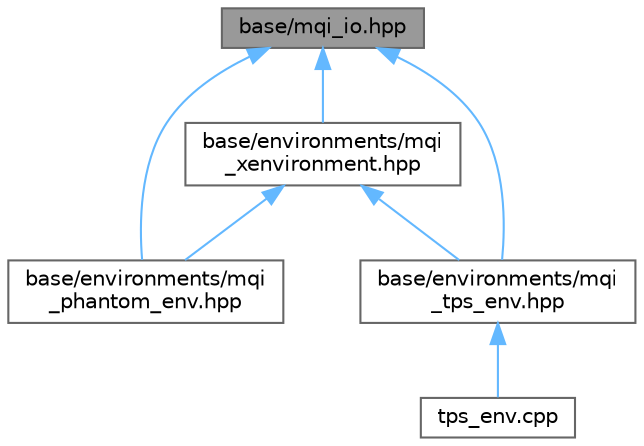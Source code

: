 digraph "base/mqi_io.hpp"
{
 // LATEX_PDF_SIZE
  bgcolor="transparent";
  edge [fontname=Helvetica,fontsize=10,labelfontname=Helvetica,labelfontsize=10];
  node [fontname=Helvetica,fontsize=10,shape=box,height=0.2,width=0.4];
  Node1 [id="Node000001",label="base/mqi_io.hpp",height=0.2,width=0.4,color="gray40", fillcolor="grey60", style="filled", fontcolor="black",tooltip="Defines a collection of functions for saving simulation data to various file formats."];
  Node1 -> Node2 [id="edge1_Node000001_Node000002",dir="back",color="steelblue1",style="solid",tooltip=" "];
  Node2 [id="Node000002",label="base/environments/mqi\l_phantom_env.hpp",height=0.2,width=0.4,color="grey40", fillcolor="white", style="filled",URL="$mqi__phantom__env_8hpp.html",tooltip=" "];
  Node1 -> Node3 [id="edge2_Node000001_Node000003",dir="back",color="steelblue1",style="solid",tooltip=" "];
  Node3 [id="Node000003",label="base/environments/mqi\l_tps_env.hpp",height=0.2,width=0.4,color="grey40", fillcolor="white", style="filled",URL="$mqi__tps__env_8hpp.html",tooltip=" "];
  Node3 -> Node4 [id="edge3_Node000003_Node000004",dir="back",color="steelblue1",style="solid",tooltip=" "];
  Node4 [id="Node000004",label="tps_env.cpp",height=0.2,width=0.4,color="grey40", fillcolor="white", style="filled",URL="$tps__env_8cpp.html",tooltip="Main entry point for running a Monte Carlo simulation using the Treatment Planning System (TPS) envir..."];
  Node1 -> Node5 [id="edge4_Node000001_Node000005",dir="back",color="steelblue1",style="solid",tooltip=" "];
  Node5 [id="Node000005",label="base/environments/mqi\l_xenvironment.hpp",height=0.2,width=0.4,color="grey40", fillcolor="white", style="filled",URL="$mqi__xenvironment_8hpp.html",tooltip="This file defines the x_environment class, a virtual base class for creating Monte Carlo simulation e..."];
  Node5 -> Node2 [id="edge5_Node000005_Node000002",dir="back",color="steelblue1",style="solid",tooltip=" "];
  Node5 -> Node3 [id="edge6_Node000005_Node000003",dir="back",color="steelblue1",style="solid",tooltip=" "];
}
